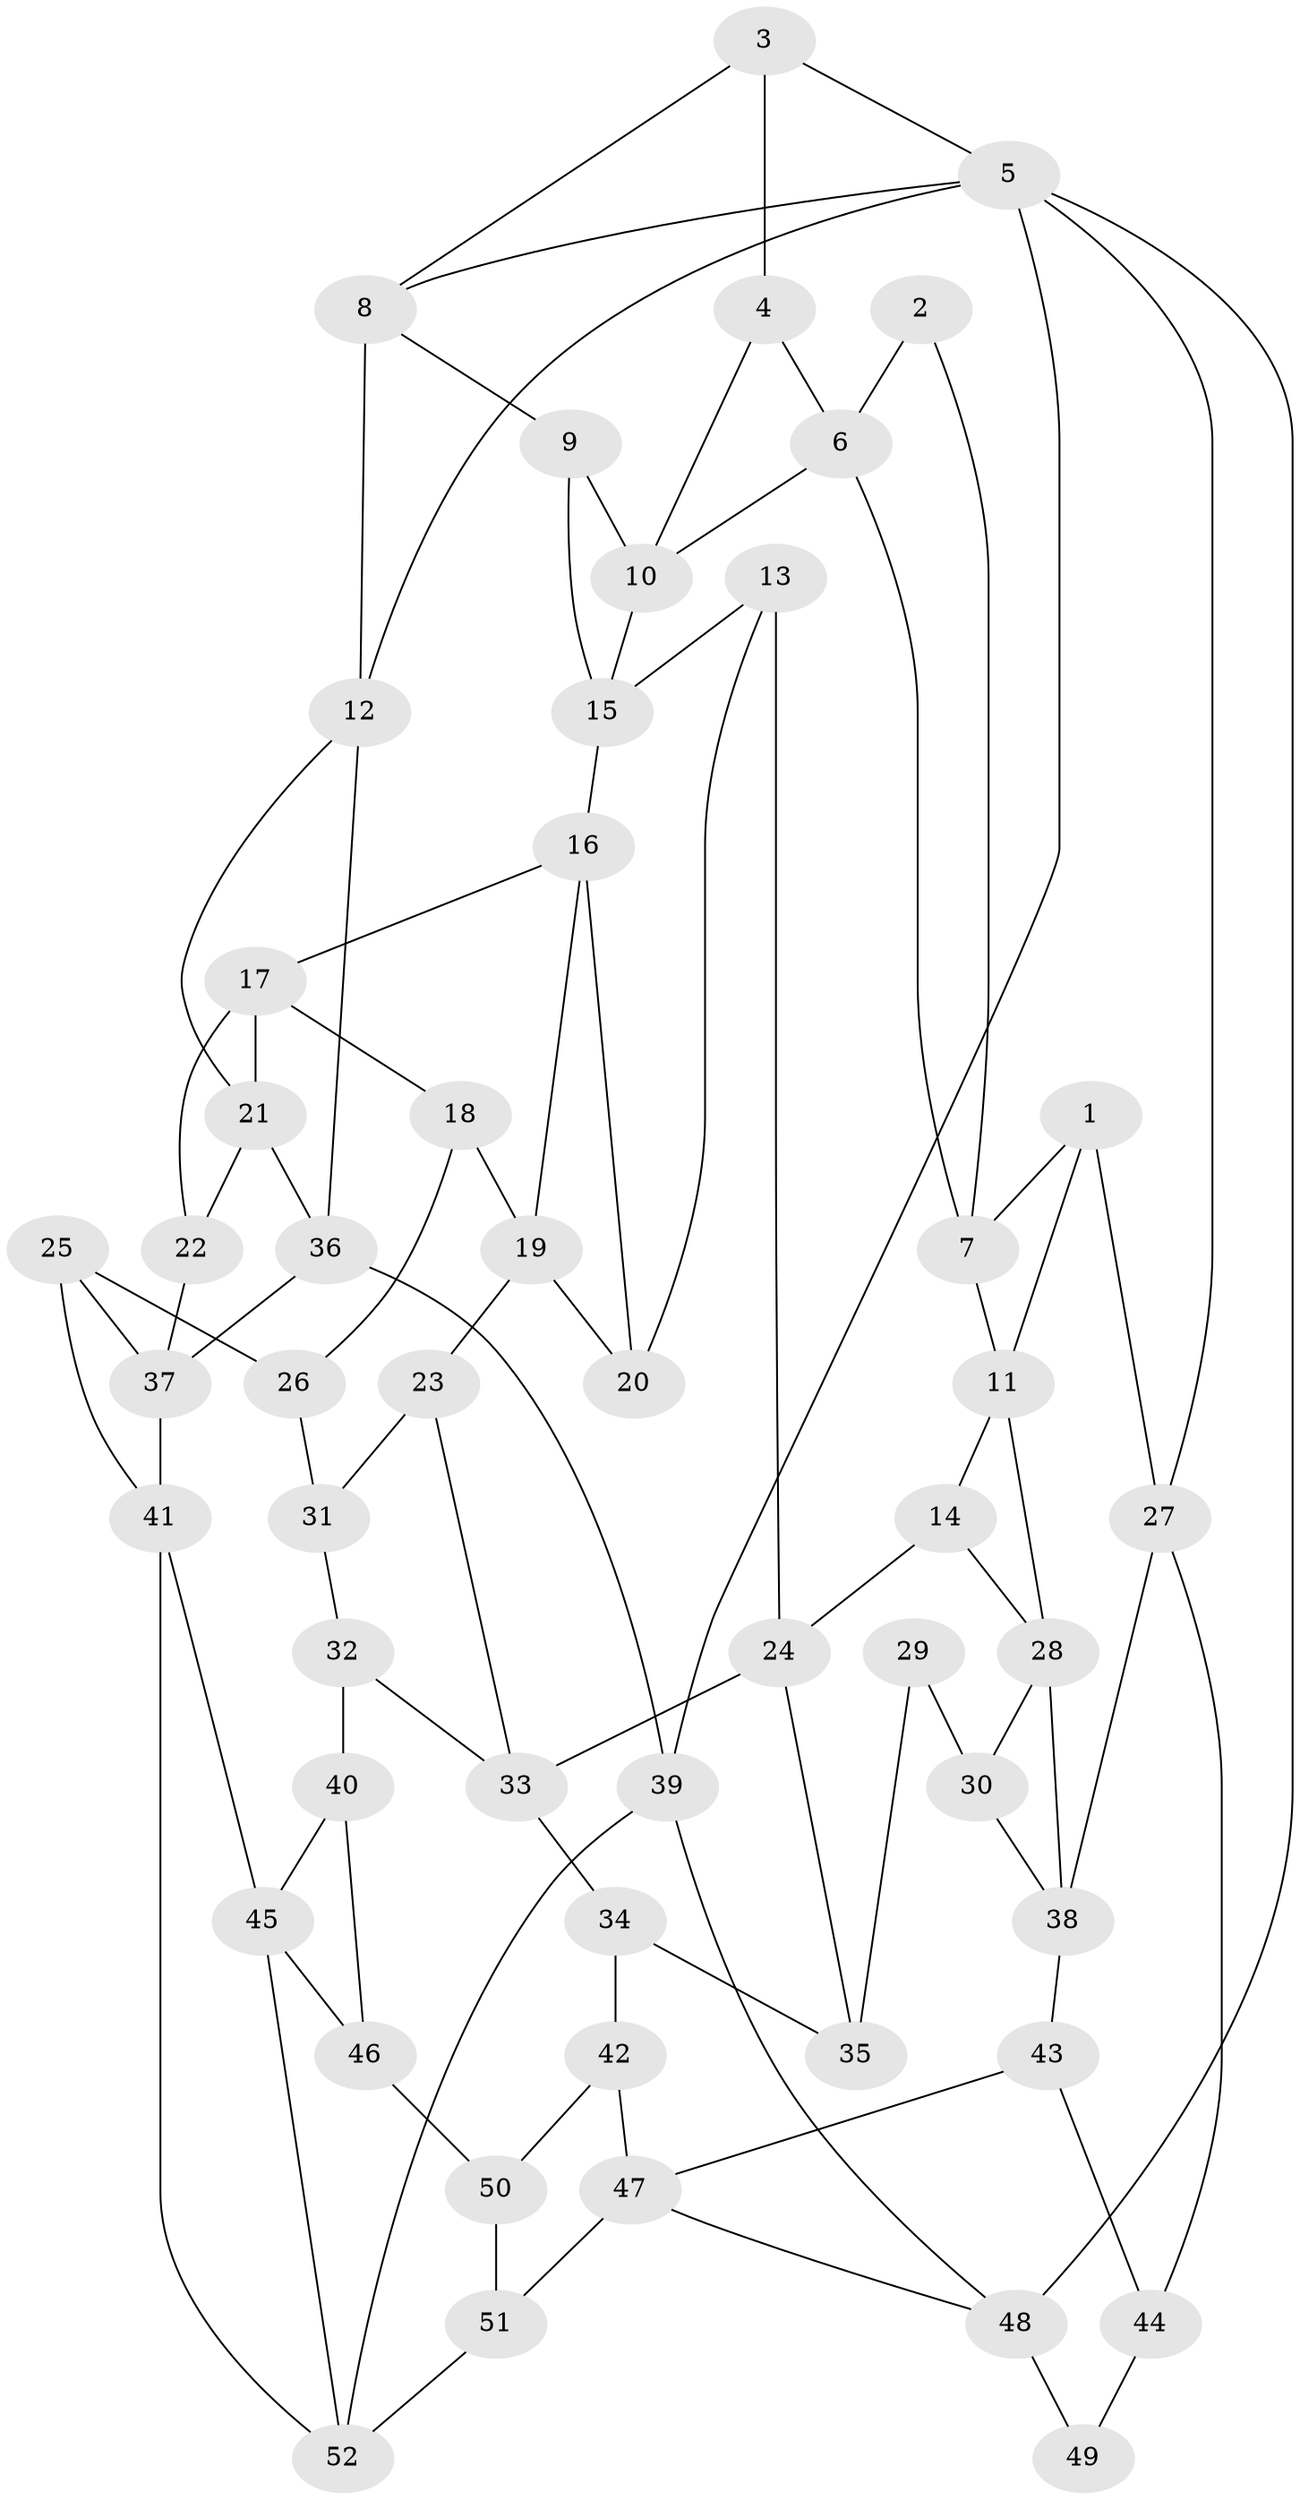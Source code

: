 // original degree distribution, {3: 0.023255813953488372, 6: 0.19767441860465115, 4: 0.22093023255813954, 5: 0.5581395348837209}
// Generated by graph-tools (version 1.1) at 2025/38/03/04/25 23:38:24]
// undirected, 52 vertices, 90 edges
graph export_dot {
  node [color=gray90,style=filled];
  1;
  2;
  3;
  4;
  5;
  6;
  7;
  8;
  9;
  10;
  11;
  12;
  13;
  14;
  15;
  16;
  17;
  18;
  19;
  20;
  21;
  22;
  23;
  24;
  25;
  26;
  27;
  28;
  29;
  30;
  31;
  32;
  33;
  34;
  35;
  36;
  37;
  38;
  39;
  40;
  41;
  42;
  43;
  44;
  45;
  46;
  47;
  48;
  49;
  50;
  51;
  52;
  1 -- 7 [weight=1.0];
  1 -- 11 [weight=1.0];
  1 -- 27 [weight=1.0];
  2 -- 6 [weight=1.0];
  2 -- 7 [weight=1.0];
  3 -- 4 [weight=1.0];
  3 -- 5 [weight=1.0];
  3 -- 8 [weight=1.0];
  4 -- 6 [weight=1.0];
  4 -- 10 [weight=1.0];
  5 -- 8 [weight=1.0];
  5 -- 12 [weight=1.0];
  5 -- 27 [weight=1.0];
  5 -- 39 [weight=1.0];
  5 -- 48 [weight=1.0];
  6 -- 7 [weight=1.0];
  6 -- 10 [weight=1.0];
  7 -- 11 [weight=1.0];
  8 -- 9 [weight=1.0];
  8 -- 12 [weight=1.0];
  9 -- 10 [weight=1.0];
  9 -- 15 [weight=1.0];
  10 -- 15 [weight=1.0];
  11 -- 14 [weight=1.0];
  11 -- 28 [weight=1.0];
  12 -- 21 [weight=1.0];
  12 -- 36 [weight=1.0];
  13 -- 15 [weight=1.0];
  13 -- 20 [weight=2.0];
  13 -- 24 [weight=1.0];
  14 -- 24 [weight=1.0];
  14 -- 28 [weight=1.0];
  15 -- 16 [weight=1.0];
  16 -- 17 [weight=1.0];
  16 -- 19 [weight=1.0];
  16 -- 20 [weight=1.0];
  17 -- 18 [weight=1.0];
  17 -- 21 [weight=1.0];
  17 -- 22 [weight=1.0];
  18 -- 19 [weight=1.0];
  18 -- 26 [weight=1.0];
  19 -- 20 [weight=1.0];
  19 -- 23 [weight=1.0];
  21 -- 22 [weight=1.0];
  21 -- 36 [weight=1.0];
  22 -- 37 [weight=1.0];
  23 -- 31 [weight=1.0];
  23 -- 33 [weight=1.0];
  24 -- 33 [weight=1.0];
  24 -- 35 [weight=1.0];
  25 -- 26 [weight=1.0];
  25 -- 37 [weight=1.0];
  25 -- 41 [weight=1.0];
  26 -- 31 [weight=2.0];
  27 -- 38 [weight=1.0];
  27 -- 44 [weight=1.0];
  28 -- 30 [weight=1.0];
  28 -- 38 [weight=1.0];
  29 -- 30 [weight=1.0];
  29 -- 35 [weight=2.0];
  30 -- 38 [weight=1.0];
  31 -- 32 [weight=1.0];
  32 -- 33 [weight=1.0];
  32 -- 40 [weight=1.0];
  33 -- 34 [weight=1.0];
  34 -- 35 [weight=1.0];
  34 -- 42 [weight=1.0];
  36 -- 37 [weight=1.0];
  36 -- 39 [weight=1.0];
  37 -- 41 [weight=1.0];
  38 -- 43 [weight=1.0];
  39 -- 48 [weight=1.0];
  39 -- 52 [weight=1.0];
  40 -- 45 [weight=1.0];
  40 -- 46 [weight=1.0];
  41 -- 45 [weight=1.0];
  41 -- 52 [weight=1.0];
  42 -- 47 [weight=1.0];
  42 -- 50 [weight=1.0];
  43 -- 44 [weight=1.0];
  43 -- 47 [weight=1.0];
  44 -- 49 [weight=2.0];
  45 -- 46 [weight=1.0];
  45 -- 52 [weight=1.0];
  46 -- 50 [weight=2.0];
  47 -- 48 [weight=1.0];
  47 -- 51 [weight=1.0];
  48 -- 49 [weight=2.0];
  50 -- 51 [weight=1.0];
  51 -- 52 [weight=1.0];
}
